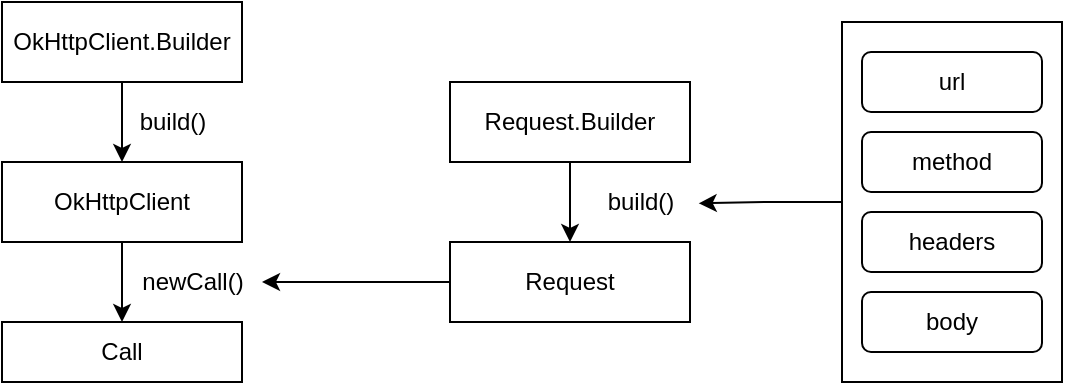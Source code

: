 <mxfile version="15.1.0" type="github">
  <diagram id="f31Dj7-f4is21BzygFTr" name="Page-1">
    <mxGraphModel dx="781" dy="477" grid="1" gridSize="10" guides="1" tooltips="1" connect="1" arrows="1" fold="1" page="1" pageScale="1" pageWidth="827" pageHeight="1169" math="0" shadow="0">
      <root>
        <mxCell id="0" />
        <mxCell id="1" parent="0" />
        <mxCell id="bX-iEJlh-cpht0Hqj8i8-3" value="" style="edgeStyle=orthogonalEdgeStyle;rounded=0;orthogonalLoop=1;jettySize=auto;html=1;" edge="1" parent="1" source="bX-iEJlh-cpht0Hqj8i8-1" target="bX-iEJlh-cpht0Hqj8i8-2">
          <mxGeometry relative="1" as="geometry" />
        </mxCell>
        <mxCell id="bX-iEJlh-cpht0Hqj8i8-1" value="OkHttpClient.Builder" style="rounded=0;whiteSpace=wrap;html=1;" vertex="1" parent="1">
          <mxGeometry x="130" y="80" width="120" height="40" as="geometry" />
        </mxCell>
        <mxCell id="bX-iEJlh-cpht0Hqj8i8-6" value="" style="edgeStyle=orthogonalEdgeStyle;rounded=0;orthogonalLoop=1;jettySize=auto;html=1;" edge="1" parent="1" source="bX-iEJlh-cpht0Hqj8i8-2" target="bX-iEJlh-cpht0Hqj8i8-5">
          <mxGeometry relative="1" as="geometry" />
        </mxCell>
        <mxCell id="bX-iEJlh-cpht0Hqj8i8-2" value="OkHttpClient" style="rounded=0;whiteSpace=wrap;html=1;" vertex="1" parent="1">
          <mxGeometry x="130" y="160" width="120" height="40" as="geometry" />
        </mxCell>
        <mxCell id="bX-iEJlh-cpht0Hqj8i8-4" value="build()" style="text;html=1;align=center;verticalAlign=middle;resizable=0;points=[];autosize=1;strokeColor=none;fillColor=none;" vertex="1" parent="1">
          <mxGeometry x="190" y="130" width="50" height="20" as="geometry" />
        </mxCell>
        <mxCell id="bX-iEJlh-cpht0Hqj8i8-5" value="Call" style="rounded=0;whiteSpace=wrap;html=1;" vertex="1" parent="1">
          <mxGeometry x="130" y="240" width="120" height="30" as="geometry" />
        </mxCell>
        <mxCell id="bX-iEJlh-cpht0Hqj8i8-7" value="newCall()" style="text;html=1;align=center;verticalAlign=middle;resizable=0;points=[];autosize=1;strokeColor=none;fillColor=none;" vertex="1" parent="1">
          <mxGeometry x="190" y="210" width="70" height="20" as="geometry" />
        </mxCell>
        <mxCell id="bX-iEJlh-cpht0Hqj8i8-10" value="" style="edgeStyle=orthogonalEdgeStyle;rounded=0;orthogonalLoop=1;jettySize=auto;html=1;" edge="1" parent="1" source="bX-iEJlh-cpht0Hqj8i8-8" target="bX-iEJlh-cpht0Hqj8i8-9">
          <mxGeometry relative="1" as="geometry" />
        </mxCell>
        <mxCell id="bX-iEJlh-cpht0Hqj8i8-8" value="Request.Builder" style="rounded=0;whiteSpace=wrap;html=1;" vertex="1" parent="1">
          <mxGeometry x="354" y="120" width="120" height="40" as="geometry" />
        </mxCell>
        <mxCell id="bX-iEJlh-cpht0Hqj8i8-20" value="" style="edgeStyle=orthogonalEdgeStyle;rounded=0;orthogonalLoop=1;jettySize=auto;html=1;" edge="1" parent="1" source="bX-iEJlh-cpht0Hqj8i8-9" target="bX-iEJlh-cpht0Hqj8i8-7">
          <mxGeometry relative="1" as="geometry" />
        </mxCell>
        <mxCell id="bX-iEJlh-cpht0Hqj8i8-9" value="Request" style="rounded=0;whiteSpace=wrap;html=1;" vertex="1" parent="1">
          <mxGeometry x="354" y="200" width="120" height="40" as="geometry" />
        </mxCell>
        <mxCell id="bX-iEJlh-cpht0Hqj8i8-17" value="" style="group" vertex="1" connectable="0" parent="1">
          <mxGeometry x="550" y="90" width="110" height="180" as="geometry" />
        </mxCell>
        <mxCell id="bX-iEJlh-cpht0Hqj8i8-11" value="" style="rounded=0;whiteSpace=wrap;html=1;" vertex="1" parent="bX-iEJlh-cpht0Hqj8i8-17">
          <mxGeometry width="110" height="180" as="geometry" />
        </mxCell>
        <mxCell id="bX-iEJlh-cpht0Hqj8i8-12" value="url" style="rounded=1;whiteSpace=wrap;html=1;" vertex="1" parent="bX-iEJlh-cpht0Hqj8i8-17">
          <mxGeometry x="10" y="15" width="90" height="30" as="geometry" />
        </mxCell>
        <mxCell id="bX-iEJlh-cpht0Hqj8i8-14" value="method&lt;span style=&quot;color: rgba(0 , 0 , 0 , 0) ; font-family: monospace ; font-size: 0px&quot;&gt;%3CmxGraphModel%3E%3Croot%3E%3CmxCell%20id%3D%220%22%2F%3E%3CmxCell%20id%3D%221%22%20parent%3D%220%22%2F%3E%3CmxCell%20id%3D%222%22%20value%3D%22url%22%20style%3D%22rounded%3D1%3BwhiteSpace%3Dwrap%3Bhtml%3D1%3B%22%20vertex%3D%221%22%20parent%3D%221%22%3E%3CmxGeometry%20x%3D%22560%22%20y%3D%2285%22%20width%3D%2290%22%20height%3D%2230%22%20as%3D%22geometry%22%2F%3E%3C%2FmxCell%3E%3C%2Froot%3E%3C%2FmxGraphModel%3E&lt;/span&gt;" style="rounded=1;whiteSpace=wrap;html=1;" vertex="1" parent="bX-iEJlh-cpht0Hqj8i8-17">
          <mxGeometry x="10" y="55" width="90" height="30" as="geometry" />
        </mxCell>
        <mxCell id="bX-iEJlh-cpht0Hqj8i8-15" value="headers" style="rounded=1;whiteSpace=wrap;html=1;" vertex="1" parent="bX-iEJlh-cpht0Hqj8i8-17">
          <mxGeometry x="10" y="95" width="90" height="30" as="geometry" />
        </mxCell>
        <mxCell id="bX-iEJlh-cpht0Hqj8i8-16" value="body" style="rounded=1;whiteSpace=wrap;html=1;" vertex="1" parent="bX-iEJlh-cpht0Hqj8i8-17">
          <mxGeometry x="10" y="135" width="90" height="30" as="geometry" />
        </mxCell>
        <mxCell id="bX-iEJlh-cpht0Hqj8i8-18" value="" style="edgeStyle=orthogonalEdgeStyle;rounded=0;orthogonalLoop=1;jettySize=auto;html=1;entryX=1.087;entryY=0.533;entryDx=0;entryDy=0;entryPerimeter=0;" edge="1" parent="1" source="bX-iEJlh-cpht0Hqj8i8-11" target="bX-iEJlh-cpht0Hqj8i8-19">
          <mxGeometry relative="1" as="geometry" />
        </mxCell>
        <mxCell id="bX-iEJlh-cpht0Hqj8i8-19" value="build()" style="text;html=1;align=center;verticalAlign=middle;resizable=0;points=[];autosize=1;strokeColor=none;fillColor=none;" vertex="1" parent="1">
          <mxGeometry x="424" y="170" width="50" height="20" as="geometry" />
        </mxCell>
      </root>
    </mxGraphModel>
  </diagram>
</mxfile>
